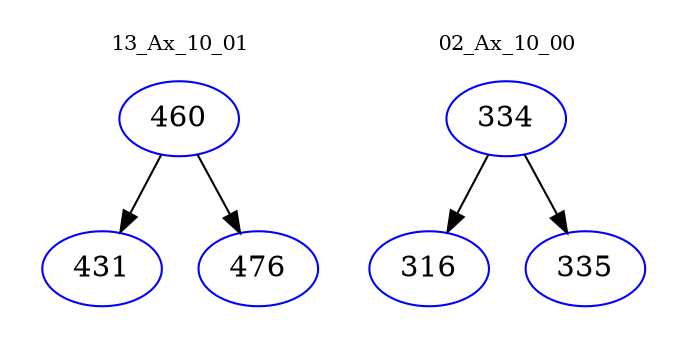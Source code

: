 digraph{
subgraph cluster_0 {
color = white
label = "13_Ax_10_01";
fontsize=10;
T0_460 [label="460", color="blue"]
T0_460 -> T0_431 [color="black"]
T0_431 [label="431", color="blue"]
T0_460 -> T0_476 [color="black"]
T0_476 [label="476", color="blue"]
}
subgraph cluster_1 {
color = white
label = "02_Ax_10_00";
fontsize=10;
T1_334 [label="334", color="blue"]
T1_334 -> T1_316 [color="black"]
T1_316 [label="316", color="blue"]
T1_334 -> T1_335 [color="black"]
T1_335 [label="335", color="blue"]
}
}

